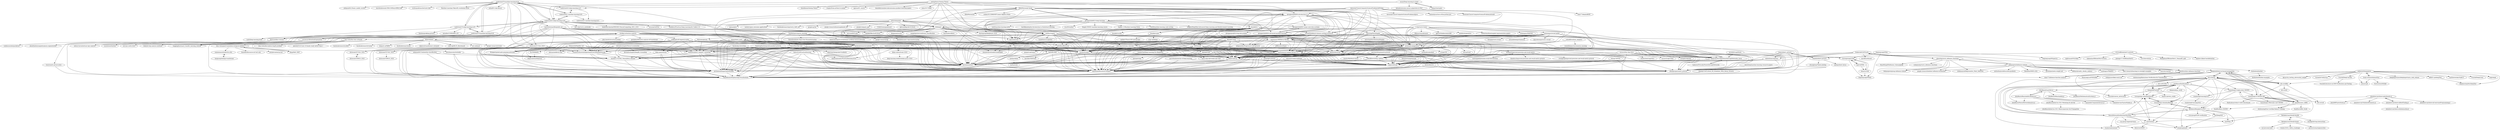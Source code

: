 digraph G {
"Maluuba/gensen" -> "arunmallya/piggyback"
"Maluuba/gensen" -> "danielkunin/Deeplearning-Visualizations"
"Maluuba/gensen" -> "prichemond/imperialmathslides"
"Maluuba/gensen" -> "btgraham/Batchwise-Dropout"
"Maluuba/gensen" -> "prichemond/ds3"
"Maluuba/gensen" -> "FrancescoSaverioZuppichini/PytorchModuleStorage"
"Maluuba/gensen" -> "Kamnitsask/ssl_compact_clustering"
"arunmallya/piggyback" -> "arunmallya/packnet" ["e"=1]
"arunmallya/piggyback" -> "btgraham/Batchwise-Dropout"
"arunmallya/piggyback" -> "prichemond/ds3"
"arunmallya/piggyback" -> "ivclab/CPG" ["e"=1]
"arunmallya/piggyback" -> "MadryLab/cox"
"arunmallya/piggyback" -> "anguyen8/sam"
"arunmallya/piggyback" -> "danielkunin/Deeplearning-Visualizations"
"arunmallya/piggyback" -> "oxwhirl/treeqn"
"arunmallya/piggyback" -> "dthiagarajan/simclr_pytorch"
"arunmallya/piggyback" -> "prichemond/imperialmathslides"
"clarkkev/attention-analysis" -> "john-hewitt/structural-probes" ["e"=1]
"clarkkev/attention-analysis" -> "lena-voita/the-story-of-heads"
"clarkkev/attention-analysis" -> "nelson-liu/contextual-repr-analysis" ["e"=1]
"clarkkev/attention-analysis" -> "bhoov/exbert"
"clarkkev/attention-analysis" -> "huggingface/naacl_transfer_learning_tutorial" ["e"=1]
"clarkkev/attention-analysis" -> "successar/AttentionExplanation"
"clarkkev/attention-analysis" -> "btgraham/Batchwise-Dropout"
"clarkkev/attention-analysis" -> "prichemond/ds3"
"clarkkev/attention-analysis" -> "MadryLab/cox"
"clarkkev/attention-analysis" -> "manicman1999/Keras-BiGAN"
"clarkkev/attention-analysis" -> "gorokoba560/norm-analysis-of-transformer"
"clarkkev/attention-analysis" -> "facebookresearch/randsent"
"clarkkev/attention-analysis" -> "oxwhirl/treeqn"
"clarkkev/attention-analysis" -> "anguyen8/sam"
"clarkkev/attention-analysis" -> "LeoYu/neural-tangent-kernel-UCI"
"kohpangwei/influence-release" -> "nimarb/pytorch_influence_functions"
"kohpangwei/influence-release" -> "uber-research/learning-to-reweight-examples" ["e"=1]
"kohpangwei/influence-release" -> "chihkuanyeh/Representer_Point_Selection"
"kohpangwei/influence-release" -> "darkonhub/darkon"
"kohpangwei/influence-release" -> "kohpangwei/group-influence-release"
"kohpangwei/influence-release" -> "marcotcr/anchor" ["e"=1]
"kohpangwei/influence-release" -> "anishathalye/obfuscated-gradients" ["e"=1]
"kohpangwei/influence-release" -> "frederick0329/TracIn"
"kohpangwei/influence-release" -> "salesforce/fast-influence-functions"
"kohpangwei/influence-release" -> "BeenKim/MMD-critic"
"kohpangwei/influence-release" -> "deepmind/interval-bound-propagation"
"kohpangwei/influence-release" -> "xjtushujun/meta-weight-net" ["e"=1]
"kohpangwei/influence-release" -> "adebayoj/sanity_checks_saliency" ["e"=1]
"kohpangwei/influence-release" -> "yaodongyu/TRADES" ["e"=1]
"kohpangwei/influence-release" -> "google-research/heldout-influence-estimation"
"baoguangsheng/g-transformer" -> "sameenmaruf/selective-attn"
"odegeasslbc/Progressive-GAN-pytorch" -> "btgraham/Batchwise-Dropout"
"odegeasslbc/Progressive-GAN-pytorch" -> "prichemond/ds3"
"odegeasslbc/Progressive-GAN-pytorch" -> "anguyen8/sam"
"odegeasslbc/Progressive-GAN-pytorch" -> "dthiagarajan/simclr_pytorch"
"odegeasslbc/Progressive-GAN-pytorch" -> "MadryLab/cox"
"MadryLab/cox" -> "btgraham/Batchwise-Dropout"
"MadryLab/cox" -> "prichemond/ds3"
"MadryLab/cox" -> "anguyen8/sam"
"MadryLab/cox" -> "danielkunin/Deeplearning-Visualizations"
"MadryLab/cox" -> "dthiagarajan/simclr_pytorch"
"MadryLab/cox" -> "prichemond/imperialmathslides"
"renmengye/revnet-public" -> "jhjacobsen/pytorch-i-revnet" ["e"=1]
"renmengye/revnet-public" -> "tbung/pytorch-revnet" ["e"=1]
"renmengye/revnet-public" -> "btgraham/Batchwise-Dropout"
"renmengye/revnet-public" -> "prichemond/ds3"
"renmengye/revnet-public" -> "MadryLab/cox"
"renmengye/revnet-public" -> "silvandeleemput/memcnn" ["e"=1]
"renmengye/revnet-public" -> "oxwhirl/treeqn"
"renmengye/revnet-public" -> "srebuffi/revisiting_saliency"
"renmengye/revnet-public" -> "LeoYu/neural-tangent-kernel-UCI"
"renmengye/revnet-public" -> "arunmallya/piggyback"
"renmengye/revnet-public" -> "anguyen8/sam"
"renmengye/revnet-public" -> "manicman1999/Keras-BiGAN"
"renmengye/revnet-public" -> "giannisdaras/ylg"
"renmengye/revnet-public" -> "hadarser/ProvablyPowerfulGraphNetworks_torch"
"binga/cloud-gpus" -> "zszazi/Deep-learning-in-cloud"
"JuliaReach/LazySets.jl" -> "JuliaReach/ReachabilityAnalysis.jl"
"JuliaReach/LazySets.jl" -> "JuliaReach/Reachability.jl"
"JuliaReach/LazySets.jl" -> "JuliaIntervals/TaylorModels.jl"
"JuliaReach/LazySets.jl" -> "JuliaReach/MathematicalSystems.jl"
"boazbk/crypto" -> "boazbk/tcs"
"boazbk/crypto" -> "scipr-lab/libiop" ["e"=1]
"boazbk/crypto" -> "cpeikert/TheoryOfCryptography" ["e"=1]
"zszazi/Deep-learning-in-cloud" -> "binga/cloud-gpus"
"zszazi/Deep-learning-in-cloud" -> "rasbt/stat453-deep-learning-ss21"
"zszazi/Deep-learning-in-cloud" -> "bplank/awesome-neural-adaptation-in-NLP"
"zszazi/Deep-learning-in-cloud" -> "rasbt/stat453-deep-learning-ss20"
"6004x/jade" -> "btgraham/Batchwise-Dropout"
"6004x/jade" -> "prichemond/ds3"
"6004x/jade" -> "MadryLab/cox"
"6004x/jade" -> "anguyen8/sam"
"6004x/jade" -> "oxwhirl/treeqn"
"6004x/jade" -> "LeoYu/neural-tangent-kernel-UCI"
"6004x/jade" -> "batra-mlp-lab/visdial-amt-chat" ["e"=1]
"6004x/jade" -> "srebuffi/revisiting_saliency"
"6004x/jade" -> "GunhoChoi/Deep-Learning-For-Beginners"
"6004x/jade" -> "danielkunin/Deeplearning-Visualizations"
"BlackHC/toma" -> "btgraham/Batchwise-Dropout"
"BlackHC/toma" -> "anguyen8/sam"
"BlackHC/toma" -> "prichemond/ds3"
"BlackHC/toma" -> "srebuffi/revisiting_saliency"
"BlackHC/toma" -> "hadarser/ProvablyPowerfulGraphNetworks_torch"
"BlackHC/toma" -> "dthiagarajan/simclr_pytorch"
"BlackHC/toma" -> "MadryLab/cox"
"BlackHC/toma" -> "oxwhirl/treeqn"
"BlackHC/toma" -> "LeoYu/neural-tangent-kernel-UCI"
"BlackHC/toma" -> "odegeasslbc/Progressive-GAN-pytorch"
"BlackHC/toma" -> "izmailovpavel/understandingbdl" ["e"=1]
"BlackHC/toma" -> "mila-iqia/welcome_tutorials"
"salesforce/fast-influence-functions" -> "xhan77/influence-function-analysis"
"glouppe/info8002-large-scale-data-systems" -> "glouppe/proj0016-big-data-project"
"glouppe/info8002-large-scale-data-systems" -> "glouppe/info8004-advanced-machine-learning"
"bhoov/exbert" -> "clarkkev/attention-analysis"
"bhoov/exbert" -> "google-research/xtreme" ["e"=1]
"bhoov/exbert" -> "facebookresearch/LAMA" ["e"=1]
"bhoov/exbert" -> "facebookresearch/vizseq" ["e"=1]
"bhoov/exbert" -> "deepset-ai/FARM" ["e"=1]
"bhoov/exbert" -> "facebookresearch/anli" ["e"=1]
"bhoov/exbert" -> "cdpierse/transformers-interpret" ["e"=1]
"bhoov/exbert" -> "huggingface/naacl_transfer_learning_tutorial" ["e"=1]
"bhoov/exbert" -> "ncbi-nlp/BLUE_Benchmark" ["e"=1]
"bhoov/exbert" -> "nyu-mll/jiant" ["e"=1]
"bplank/awesome-neural-adaptation-in-NLP" -> "xhan77/AdaptaBERT"
"successar/AttentionExplanation" -> "sarahwie/attention"
"successar/AttentionExplanation" -> "serrano-s/attn-tests"
"successar/AttentionExplanation" -> "boknilev/nlp-analysis-methods"
"successar/AttentionExplanation" -> "nelson-liu/contextual-repr-analysis" ["e"=1]
"successar/AttentionExplanation" -> "clarkkev/attention-analysis"
"seeingtheory/Seeing-Theory" -> "jama1017/OKAI"
"seeingtheory/Seeing-Theory" -> "danielkunin/Seeing-Theory"
"seeingtheory/Seeing-Theory" -> "boazbk/tcs"
"seeingtheory/Seeing-Theory" -> "poloclub/ganlab"
"seeingtheory/Seeing-Theory" -> "unit8co/vegans"
"seeingtheory/Seeing-Theory" -> "QBobWatson/gt-linalg"
"seeingtheory/Seeing-Theory" -> "btgraham/Batchwise-Dropout"
"seeingtheory/Seeing-Theory" -> "rasbt/stat453-deep-learning-ss20"
"seeingtheory/Seeing-Theory" -> "glouppe/info8006-introduction-to-ai"
"seeingtheory/Seeing-Theory" -> "rougier/from-python-to-numpy" ["e"=1]
"seeingtheory/Seeing-Theory" -> "ageron/tf2_course" ["e"=1]
"seeingtheory/Seeing-Theory" -> "benedekrozemberczki/awesome-gradient-boosting-papers" ["e"=1]
"seeingtheory/Seeing-Theory" -> "ee227c/ee227c.github.io"
"seeingtheory/Seeing-Theory" -> "6004x/jade"
"seeingtheory/Seeing-Theory" -> "bayesiains/nsf" ["e"=1]
"d-li14/efficientnetv2.pytorch" -> "jahongir7174/EffcientNetV2"
"d-li14/efficientnetv2.pytorch" -> "d-li14/involution" ["e"=1]
"d-li14/efficientnetv2.pytorch" -> "Wulingtian/EfficientNetv2_TensorRT_int8"
"d-li14/efficientnetv2.pytorch" -> "vballoli/nfnets-pytorch"
"d-li14/efficientnetv2.pytorch" -> "Andrew-Qibin/CoordAttention" ["e"=1]
"d-li14/efficientnetv2.pytorch" -> "nightsnack/YOLObile" ["e"=1]
"d-li14/efficientnetv2.pytorch" -> "lukemelas/EfficientNet-PyTorch" ["e"=1]
"rasbt/stat479-machine-learning-fs18" -> "rasbt/stat479-deep-learning-ss19"
"rasbt/stat479-machine-learning-fs18" -> "rasbt/deep-learning-book" ["e"=1]
"rasbt/stat479-machine-learning-fs18" -> "rasbt/stat479-machine-learning-fs19"
"rasbt/stat479-machine-learning-fs18" -> "dpressel/dliss-tutorial"
"rasbt/stat479-machine-learning-fs18" -> "rasbt/stat453-deep-learning-ss20"
"amiratag/DataShapley" -> "btgraham/Batchwise-Dropout"
"amiratag/DataShapley" -> "amiratag/DistributionalShapley"
"amiratag/DataShapley" -> "MadryLab/cox"
"amiratag/DataShapley" -> "prichemond/ds3"
"amiratag/DataShapley" -> "anguyen8/sam"
"amiratag/DataShapley" -> "oxwhirl/treeqn"
"amiratag/DataShapley" -> "LeoYu/neural-tangent-kernel-UCI"
"amiratag/DataShapley" -> "manicman1999/Keras-BiGAN"
"amiratag/DataShapley" -> "arunmallya/piggyback"
"amiratag/DataShapley" -> "srebuffi/revisiting_saliency"
"amiratag/DataShapley" -> "giannisdaras/ylg"
"amiratag/DataShapley" -> "hadarser/ProvablyPowerfulGraphNetworks_torch"
"amiratag/DataShapley" -> "odegeasslbc/Progressive-GAN-pytorch"
"amiratag/DataShapley" -> "danielkunin/Deeplearning-Visualizations"
"amiratag/DataShapley" -> "dthiagarajan/simclr_pytorch"
"khipu-ai/practicals-2019" -> "deep-learning-indaba/indaba-pracs-2019"
"khipu-ai/practicals-2019" -> "eemlcommunity/PracticalSessions2020"
"QBobWatson/gt-linalg" -> "QBobWatson/ila"
"QBobWatson/gt-linalg" -> "yizhen20133868/MIT-Linear-Algebra-Notes" ["e"=1]
"QBobWatson/gt-linalg" -> "glouppe/info8006-introduction-to-ai"
"QBobWatson/gt-linalg" -> "oxwhirl/treeqn"
"QBobWatson/gt-linalg" -> "tensorflow/tfjs-tsne"
"QBobWatson/gt-linalg" -> "btgraham/Batchwise-Dropout"
"QBobWatson/gt-linalg" -> "prichemond/ds3"
"QBobWatson/gt-linalg" -> "glouppe/info8010-deep-learning"
"QBobWatson/gt-linalg" -> "MadryLab/cox"
"QBobWatson/gt-linalg" -> "LeoYu/neural-tangent-kernel-UCI"
"QBobWatson/gt-linalg" -> "odegeasslbc/Progressive-GAN-pytorch"
"QBobWatson/gt-linalg" -> "arunmallya/piggyback"
"QBobWatson/gt-linalg" -> "giannisdaras/ylg"
"QBobWatson/gt-linalg" -> "stared/thinking-in-tensors-writing-in-pytorch"
"QBobWatson/gt-linalg" -> "anguyen8/sam"
"glouppe/info8010-deep-learning" -> "glouppe/info8006-introduction-to-ai"
"glouppe/info8010-deep-learning" -> "glouppe/info8004-advanced-machine-learning"
"glouppe/info8010-deep-learning" -> "glouppe/info8002-large-scale-data-systems"
"glouppe/info8010-deep-learning" -> "rasbt/machine-learning-notes" ["e"=1]
"glouppe/info8010-deep-learning" -> "hardikkamboj/An-Introduction-to-Statistical-Learning" ["e"=1]
"glouppe/info8010-deep-learning" -> "rll/deepul"
"glouppe/info8010-deep-learning" -> "QBobWatson/gt-linalg"
"glouppe/info8010-deep-learning" -> "stas00/toolbox" ["e"=1]
"glouppe/info8010-deep-learning" -> "fengdu78/WZU-machine-learning-course" ["e"=1]
"glouppe/info8010-deep-learning" -> "bayesiains/nsf" ["e"=1]
"glouppe/info8010-deep-learning" -> "Sophia-11/Machine-Learning-Notes" ["e"=1]
"glouppe/info8010-deep-learning" -> "bayesgroup/deepbayes-2019" ["e"=1]
"glouppe/info8010-deep-learning" -> "luwill/machine-learning-code-writing" ["e"=1]
"glouppe/info8010-deep-learning" -> "enggen/DeepMind-Advanced-Deep-Learning-and-Reinforcement-Learning" ["e"=1]
"glouppe/info8010-deep-learning" -> "amiratag/DataShapley"
"lena-voita/the-story-of-heads" -> "pmichel31415/are-16-heads-really-better-than-1"
"lena-voita/the-story-of-heads" -> "clarkkev/attention-analysis"
"lena-voita/the-story-of-heads" -> "lena-voita/description-length-probing"
"lena-voita/the-story-of-heads" -> "lena-voita/good-translation-wrong-in-context"
"sisl/NeuralVerification.jl" -> "vtjeng/MIPVerify.jl"
"sisl/NeuralVerification.jl" -> "verivital/nnv"
"sisl/NeuralVerification.jl" -> "deepmind/jax_verify"
"sisl/NeuralVerification.jl" -> "huanzhang12/alpha-beta-CROWN"
"sisl/NeuralVerification.jl" -> "JuliaReach/LazySets.jl"
"sisl/NeuralVerification.jl" -> "eth-sri/eran"
"sisl/NeuralVerification.jl" -> "NeuralNetworkVerification/Marabou"
"sisl/NeuralVerification.jl" -> "stanleybak/vnncomp2021"
"sisl/NeuralVerification.jl" -> "progirep/planet"
"sisl/NeuralVerification.jl" -> "tcwangshiqi-columbia/Neurify"
"sisl/NeuralVerification.jl" -> "JuliaReach/NeuralNetworkAnalysis.jl"
"ElementAI/HighRes-net" -> "EscVM/RAMS"
"ElementAI/HighRes-net" -> "diegovalsesia/deepsum"
"ElementAI/HighRes-net" -> "danielkunin/Deeplearning-Visualizations"
"ElementAI/HighRes-net" -> "prichemond/imperialmathslides"
"ElementAI/HighRes-net" -> "RLAgent/gated-path-planning-networks"
"ElementAI/HighRes-net" -> "btgraham/Batchwise-Dropout"
"ElementAI/HighRes-net" -> "prichemond/ds3"
"ElementAI/HighRes-net" -> "FrancescoSaverioZuppichini/PytorchModuleStorage"
"ElementAI/HighRes-net" -> "oxwhirl/treeqn"
"ElementAI/HighRes-net" -> "alexsax/midlevel-reps" ["e"=1]
"ElementAI/HighRes-net" -> "Kamnitsask/ssl_compact_clustering"
"rll/deepul" -> "bayesiains/nsf" ["e"=1]
"rll/deepul" -> "bayesgroup/deepbayes-2019" ["e"=1]
"rll/deepul" -> "bayesiains/nflows" ["e"=1]
"rll/deepul" -> "izmailovpavel/understandingbdl" ["e"=1]
"rll/deepul" -> "eemlcommunity/PracticalSessions2020"
"rll/deepul" -> "AaltoML/SDE"
"rll/deepul" -> "mila-iqia/welcome_tutorials"
"rll/deepul" -> "deepmind/reverb" ["e"=1]
"rll/deepul" -> "ahwillia/affinewarp"
"rll/deepul" -> "manicman1999/Keras-BiGAN"
"rll/deepul" -> "unit8co/vegans"
"rll/deepul" -> "aangelopoulos/conformal_classification" ["e"=1]
"rll/deepul" -> "rasbt/stat453-deep-learning-ss20"
"rll/deepul" -> "vahidk/EffectivePyTorch" ["e"=1]
"rll/deepul" -> "microsoft/tf2-gnn" ["e"=1]
"poloclub/ganlab" -> "google/compare_gan" ["e"=1]
"poloclub/ganlab" -> "CSAILVision/gandissect" ["e"=1]
"poloclub/ganlab" -> "unit8co/vegans"
"poloclub/ganlab" -> "bayesiains/nsf" ["e"=1]
"poloclub/ganlab" -> "ajbrock/BigGAN-PyTorch" ["e"=1]
"poloclub/ganlab" -> "btgraham/Batchwise-Dropout"
"poloclub/ganlab" -> "openai/glow" ["e"=1]
"poloclub/ganlab" -> "nashory/gans-awesome-applications" ["e"=1]
"poloclub/ganlab" -> "facebookresearch/pytorch_GAN_zoo" ["e"=1]
"poloclub/ganlab" -> "oxwhirl/treeqn"
"poloclub/ganlab" -> "google/sg2im" ["e"=1]
"poloclub/ganlab" -> "rll/deepul"
"poloclub/ganlab" -> "giannisdaras/ylg"
"poloclub/ganlab" -> "prichemond/ds3"
"poloclub/ganlab" -> "google-research/disentanglement_lib" ["e"=1]
"QBobWatson/ila" -> "QBobWatson/gt-linalg"
"facebookarchive/loop" -> "btgraham/Batchwise-Dropout"
"facebookarchive/loop" -> "prichemond/ds3"
"facebookarchive/loop" -> "danielkunin/Deeplearning-Visualizations"
"facebookarchive/loop" -> "prichemond/imperialmathslides"
"facebookarchive/loop" -> "MadryLab/cox"
"facebookarchive/loop" -> "FrancescoSaverioZuppichini/PytorchModuleStorage"
"hrpan/tetris_mcts" -> "facebookresearch/randsent"
"hrpan/tetris_mcts" -> "Kamnitsask/ssl_compact_clustering"
"hrpan/tetris_mcts" -> "danielkunin/Deeplearning-Visualizations"
"hrpan/tetris_mcts" -> "prichemond/imperialmathslides"
"hrpan/tetris_mcts" -> "btgraham/Batchwise-Dropout"
"hrpan/tetris_mcts" -> "prichemond/ds3"
"hrpan/tetris_mcts" -> "unit8co/vegans"
"hrpan/tetris_mcts" -> "FrancescoSaverioZuppichini/PytorchModuleStorage"
"hrpan/tetris_mcts" -> "oxwhirl/treeqn"
"hrpan/tetris_mcts" -> "deep-spin/tutorial"
"hrpan/tetris_mcts" -> "MadryLab/cox"
"hrpan/tetris_mcts" -> "RLAgent/gated-path-planning-networks"
"hrpan/tetris_mcts" -> "liuchen11/Certify_Nonuniform_Bounds"
"rasbt/stat451-machine-learning-fs20" -> "rasbt/stat453-deep-learning-ss21"
"rasbt/stat451-machine-learning-fs20" -> "rasbt/stat453-deep-learning-ss20"
"rasbt/stat451-machine-learning-fs20" -> "rasbt/stat451-machine-learning-fs21"
"rasbt/stat451-machine-learning-fs20" -> "rasbt/stat479-machine-learning-fs19"
"xbresson/CE7454_2019" -> "prichemond/imperialmathslides"
"xbresson/CE7454_2019" -> "FrancescoSaverioZuppichini/PytorchModuleStorage"
"xbresson/CE7454_2019" -> "danielkunin/Deeplearning-Visualizations"
"xbresson/CE7454_2019" -> "xbresson/CE7454_2018"
"xbresson/CE7454_2019" -> "btgraham/Batchwise-Dropout"
"xbresson/CE7454_2019" -> "prichemond/ds3"
"xbresson/CE7454_2019" -> "xbresson/CE7454_2020"
"xbresson/CE7454_2019" -> "liuchen11/Certify_Nonuniform_Bounds"
"xbresson/CE7454_2019" -> "Kamnitsask/ssl_compact_clustering"
"xbresson/CE7454_2019" -> "MadryLab/cox"
"eth-sri/eran" -> "eth-sri/diffai"
"eth-sri/eran" -> "NeuralNetworkVerification/Marabou"
"eth-sri/eran" -> "eth-sri/ELINA"
"eth-sri/eran" -> "deepmind/interval-bound-propagation"
"eth-sri/eran" -> "tcwangshiqi-columbia/Neurify"
"eth-sri/eran" -> "sisl/NeuralVerification.jl"
"eth-sri/eran" -> "huanzhang12/CROWN-IBP"
"eth-sri/eran" -> "tcwangshiqi-columbia/ReluVal"
"eth-sri/eran" -> "guykatzz/ReluplexCav2017"
"eth-sri/eran" -> "sisl/NNet"
"eth-sri/eran" -> "huanzhang12/alpha-beta-CROWN"
"eth-sri/eran" -> "KaidiXu/auto_LiRPA"
"eth-sri/eran" -> "vtjeng/MIPVerify.jl"
"eth-sri/eran" -> "verivital/nnv"
"eth-sri/eran" -> "stanleybak/nnenum"
"oxwhirl/treeqn" -> "btgraham/Batchwise-Dropout"
"oxwhirl/treeqn" -> "prichemond/ds3"
"oxwhirl/treeqn" -> "MadryLab/cox"
"oxwhirl/treeqn" -> "danielkunin/Deeplearning-Visualizations"
"oxwhirl/treeqn" -> "anguyen8/sam"
"oxwhirl/treeqn" -> "dthiagarajan/simclr_pytorch"
"oxwhirl/treeqn" -> "prichemond/imperialmathslides"
"davecom/ClassicComputerScienceProblemsInPython" -> "davecom/ClassicComputerScienceProblemsInJava"
"davecom/ClassicComputerScienceProblemsInPython" -> "btgraham/Batchwise-Dropout"
"davecom/ClassicComputerScienceProblemsInPython" -> "MadryLab/cox"
"davecom/ClassicComputerScienceProblemsInPython" -> "daneah/practices-of-the-python-pro"
"davecom/ClassicComputerScienceProblemsInPython" -> "davecom/ClassicComputerScienceProblemsInSwift"
"davecom/ClassicComputerScienceProblemsInPython" -> "prichemond/ds3"
"davecom/ClassicComputerScienceProblemsInPython" -> "oxwhirl/treeqn"
"davecom/ClassicComputerScienceProblemsInPython" -> "6004x/jade"
"davecom/ClassicComputerScienceProblemsInPython" -> "bayesiains/nsf" ["e"=1]
"davecom/ClassicComputerScienceProblemsInPython" -> "LeoYu/neural-tangent-kernel-UCI"
"davecom/ClassicComputerScienceProblemsInPython" -> "glouppe/info8006-introduction-to-ai"
"davecom/ClassicComputerScienceProblemsInPython" -> "arunmallya/piggyback"
"davecom/ClassicComputerScienceProblemsInPython" -> "giannisdaras/ylg"
"davecom/ClassicComputerScienceProblemsInPython" -> "amiratag/DataShapley"
"davecom/ClassicComputerScienceProblemsInPython" -> "stared/thinking-in-tensors-writing-in-pytorch"
"nimarb/pytorch_influence_functions" -> "kohpangwei/influence-release"
"nimarb/pytorch_influence_functions" -> "frederick0329/TracIn"
"nimarb/pytorch_influence_functions" -> "kohpangwei/group-influence-release"
"nimarb/pytorch_influence_functions" -> "salesforce/fast-influence-functions"
"nimarb/pytorch_influence_functions" -> "RyanWangZf/Influence_Subsampling"
"nimarb/pytorch_influence_functions" -> "xhan77/influence-function-analysis"
"nimarb/pytorch_influence_functions" -> "ryokamoi/pytorch_influence_functions"
"nimarb/pytorch_influence_functions" -> "google-research/heldout-influence-estimation"
"nimarb/pytorch_influence_functions" -> "chihkuanyeh/Representer_Point_Selection"
"t-vi/pytorch-tvmisc" -> "dfdazac/wassdistance" ["e"=1]
"t-vi/pytorch-tvmisc" -> "MadryLab/cox"
"t-vi/pytorch-tvmisc" -> "gpeyre/SinkhornAutoDiff" ["e"=1]
"t-vi/pytorch-tvmisc" -> "btgraham/Batchwise-Dropout"
"t-vi/pytorch-tvmisc" -> "prichemond/ds3"
"t-vi/pytorch-tvmisc" -> "arunmallya/piggyback"
"t-vi/pytorch-tvmisc" -> "oxwhirl/treeqn"
"t-vi/pytorch-tvmisc" -> "jeanfeydy/geomloss" ["e"=1]
"t-vi/pytorch-tvmisc" -> "LeoYu/neural-tangent-kernel-UCI"
"t-vi/pytorch-tvmisc" -> "hadarser/ProvablyPowerfulGraphNetworks_torch"
"t-vi/pytorch-tvmisc" -> "renmengye/revnet-public"
"t-vi/pytorch-tvmisc" -> "manicman1999/Keras-BiGAN"
"t-vi/pytorch-tvmisc" -> "giannisdaras/ylg"
"t-vi/pytorch-tvmisc" -> "sootlasten/disentangled-representation-papers" ["e"=1]
"t-vi/pytorch-tvmisc" -> "lichengunc/MAttNet" ["e"=1]
"giannisdaras/ylg" -> "btgraham/Batchwise-Dropout"
"giannisdaras/ylg" -> "anguyen8/sam"
"giannisdaras/ylg" -> "prichemond/ds3"
"giannisdaras/ylg" -> "MadryLab/cox"
"giannisdaras/ylg" -> "srebuffi/revisiting_saliency"
"giannisdaras/ylg" -> "dthiagarajan/simclr_pytorch"
"kynkaat/improved-precision-and-recall-metric" -> "youngjung/improved-precision-and-recall-metric-pytorch"
"kynkaat/improved-precision-and-recall-metric" -> "msmsajjadi/precision-recall-distributions"
"kynkaat/improved-precision-and-recall-metric" -> "blandocs/improved-precision-and-recall-metric-pytorch"
"ganguli-lab/twpca" -> "ahwillia/affinewarp"
"parrt/fundamentals-of-deep-learning" -> "btgraham/Batchwise-Dropout"
"parrt/fundamentals-of-deep-learning" -> "anguyen8/sam"
"msmsajjadi/precision-recall-distributions" -> "kynkaat/improved-precision-and-recall-metric"
"glouppe/info8004-advanced-machine-learning" -> "glouppe/info8002-large-scale-data-systems"
"glouppe/info8004-advanced-machine-learning" -> "glouppe/info8006-introduction-to-ai"
"peikexin9/deepxplore" -> "turned2670/DLFuzz"
"peikexin9/deepxplore" -> "ARiSE-Lab/deepTest"
"peikexin9/deepxplore" -> "TrustAI/DeepConcolic"
"peikexin9/deepxplore" -> "brain-research/tensorfuzz"
"peikexin9/deepxplore" -> "DeepImportance/deepimportance_code_release"
"peikexin9/deepxplore" -> "guykatzz/ReluplexCav2017"
"peikexin9/deepxplore" -> "eth-sri/diffai"
"peikexin9/deepxplore" -> "coinse/sadl"
"peikexin9/deepxplore" -> "matthewwicker/SafeCV"
"peikexin9/deepxplore" -> "TrustAI/DeepCover"
"peikexin9/deepxplore" -> "eth-sri/eran"
"peikexin9/deepxplore" -> "kupl/adapt"
"peikexin9/deepxplore" -> "dgl-prc/m_testing_adversatial_sample"
"peikexin9/deepxplore" -> "deeplearningTest/deepTest"
"peikexin9/deepxplore" -> "vtjeng/MIPVerify.jl"
"idiap/HAN_NMT" -> "lena-voita/good-translation-wrong-in-context"
"frederick0329/TracIn" -> "nimarb/pytorch_influence_functions"
"frederick0329/TracIn" -> "davidbau/dissect" ["e"=1]
"frederick0329/TracIn" -> "btgraham/Batchwise-Dropout"
"frederick0329/TracIn" -> "anguyen8/sam"
"frederick0329/TracIn" -> "salesforce/fast-influence-functions"
"frederick0329/TracIn" -> "willwhitney/reprieve"
"frederick0329/TracIn" -> "dthiagarajan/simclr_pytorch"
"BerkeleyLearnVerify/VerifAI" -> "BerkeleyLearnVerify/Scenic"
"BerkeleyLearnVerify/VerifAI" -> "verivital/nnv"
"BerkeleyLearnVerify/VerifAI" -> "dsadigh/driving-interactions"
"stanleybak/vnncomp2021" -> "stanleybak/vnncomp2022"
"GunhoChoi/Deep-Learning-For-Beginners" -> "btgraham/Batchwise-Dropout"
"GunhoChoi/Deep-Learning-For-Beginners" -> "batra-mlp-lab/visdial-amt-chat" ["e"=1]
"czyssrs/Few-Shot-NLG" -> "wenhuchen/LogicNLG" ["e"=1]
"czyssrs/Few-Shot-NLG" -> "czyssrs/Logic2Text" ["e"=1]
"czyssrs/Few-Shot-NLG" -> "btgraham/Batchwise-Dropout"
"czyssrs/Few-Shot-NLG" -> "anguyen8/sam"
"czyssrs/Few-Shot-NLG" -> "prichemond/ds3"
"czyssrs/Few-Shot-NLG" -> "dthiagarajan/simclr_pytorch"
"czyssrs/Few-Shot-NLG" -> "srebuffi/revisiting_saliency"
"czyssrs/Few-Shot-NLG" -> "tyliupku/wiki2bio" ["e"=1]
"czyssrs/Few-Shot-NLG" -> "hadarser/ProvablyPowerfulGraphNetworks_torch"
"boazbk/tcs" -> "boazbk/crypto"
"boazbk/tcs" -> "mila-iqia/welcome_tutorials"
"boazbk/tcs" -> "btgraham/Batchwise-Dropout"
"boazbk/tcs" -> "prichemond/ds3"
"boazbk/tcs" -> "MadryLab/cox"
"boazbk/tcs" -> "oxwhirl/treeqn"
"boazbk/tcs" -> "LeoYu/neural-tangent-kernel-UCI"
"boazbk/tcs" -> "6004x/jade"
"boazbk/tcs" -> "boazbk/tcscode"
"boazbk/tcs" -> "arunmallya/piggyback"
"boazbk/tcs" -> "giannisdaras/ylg"
"boazbk/tcs" -> "facebookresearch/randsent"
"boazbk/tcs" -> "stared/thinking-in-tensors-writing-in-pytorch"
"boazbk/tcs" -> "ahwillia/affinewarp"
"boazbk/tcs" -> "manicman1999/Keras-BiGAN"
"rasbt/stat479-deep-learning-ss19" -> "rasbt/stat479-machine-learning-fs18"
"rasbt/stat479-deep-learning-ss19" -> "rasbt/stat479-machine-learning-fs19"
"rasbt/stat479-deep-learning-ss19" -> "rasbt/stat453-deep-learning-ss20"
"rasbt/stat479-deep-learning-ss19" -> "rasbt/deep-learning-book" ["e"=1]
"rasbt/stat479-deep-learning-ss19" -> "dpressel/dliss-tutorial"
"rasbt/stat479-deep-learning-ss19" -> "amueller/COMS4995-s20" ["e"=1]
"rasbt/stat479-deep-learning-ss19" -> "Kaixhin/grokking-pytorch" ["e"=1]
"dpressel/dliss-tutorial" -> "alxndrkalinin/angiodysplasia-segmentation"
"dpressel/dliss-tutorial" -> "radekosmulski/quickdraw" ["e"=1]
"devendrachaplot/Neural-Localization" -> "danielkunin/Deeplearning-Visualizations"
"devendrachaplot/Neural-Localization" -> "prichemond/imperialmathslides"
"devendrachaplot/Neural-Localization" -> "btgraham/Batchwise-Dropout"
"devendrachaplot/Neural-Localization" -> "prichemond/ds3"
"devendrachaplot/Neural-Localization" -> "FrancescoSaverioZuppichini/PytorchModuleStorage"
"devendrachaplot/Neural-Localization" -> "RLAgent/gated-path-planning-networks"
"devendrachaplot/Neural-Localization" -> "alexsax/midlevel-reps" ["e"=1]
"devendrachaplot/Neural-Localization" -> "devendrachaplot/DeepRL-Grounding" ["e"=1]
"devendrachaplot/Neural-Localization" -> "liuchen11/Certify_Nonuniform_Bounds"
"devendrachaplot/Neural-Localization" -> "oxwhirl/treeqn"
"dennybritz/papergraph" -> "anguyen8/sam"
"JuliaIntervals/IntervalRootFinding.jl" -> "JuliaIntervals/IntervalOptimisation.jl"
"JuliaIntervals/IntervalRootFinding.jl" -> "JuliaIntervals/IntervalArithmetic.jl"
"rasbt/stat479-machine-learning-fs19" -> "rasbt/stat453-deep-learning-ss20"
"rasbt/stat479-machine-learning-fs19" -> "rasbt/stat479-deep-learning-ss19"
"rasbt/stat479-machine-learning-fs19" -> "rasbt/stat479-machine-learning-fs18"
"rasbt/stat479-machine-learning-fs19" -> "rasbt/stat453-deep-learning-ss21"
"rasbt/stat479-machine-learning-fs19" -> "xbresson/CE7454_2019"
"rasbt/stat479-machine-learning-fs19" -> "rasbt/stat451-machine-learning-fs20"
"rasbt/stat479-machine-learning-fs19" -> "anhquan0412/basic_model_scratch" ["e"=1]
"rasbt/stat479-machine-learning-fs19" -> "huggingface/naacl_transfer_learning_tutorial" ["e"=1]
"rasbt/stat479-machine-learning-fs19" -> "mariusbrataas/flowpoints_ml"
"rasbt/stat479-machine-learning-fs19" -> "harshitahluwalia7895/100DaysOfMLCode" ["e"=1]
"rasbt/stat479-machine-learning-fs19" -> "m2dsupsdlclass/lectures-labs" ["e"=1]
"rasbt/stat479-machine-learning-fs19" -> "facebookresearch/randsent"
"rasbt/stat479-machine-learning-fs19" -> "FrancescoSaverioZuppichini/PytorchModuleStorage"
"rasbt/stat479-machine-learning-fs19" -> "Machine-Learning-Tokyo/DL-workshop-series" ["e"=1]
"rasbt/stat479-machine-learning-fs19" -> "mihail911/nlp-library" ["e"=1]
"BerkeleyLearnVerify/Scenic" -> "BerkeleyLearnVerify/VerifAI"
"BerkeleyLearnVerify/Scenic" -> "xyyue/scenic2gta"
"BerkeleyLearnVerify/Scenic" -> "bradyz/2020_CARLA_challenge" ["e"=1]
"BerkeleyLearnVerify/Scenic" -> "pyoscx/scenariogeneration" ["e"=1]
"KaidiXu/auto_LiRPA" -> "huanzhang12/alpha-beta-CROWN"
"KaidiXu/auto_LiRPA" -> "huanzhang12/CROWN-IBP"
"KaidiXu/auto_LiRPA" -> "KaidiXu/Beta-CROWN"
"KaidiXu/auto_LiRPA" -> "deepmind/interval-bound-propagation"
"KaidiXu/auto_LiRPA" -> "shizhouxing/Fast-Certified-Robust-Training"
"KaidiXu/auto_LiRPA" -> "KaidiXu/LiRPA_Verify"
"darkonhub/darkon" -> "darkonhub/darkon-examples"
"rasbt/stat453-deep-learning-ss20" -> "rasbt/stat479-machine-learning-fs19"
"rasbt/stat453-deep-learning-ss20" -> "rasbt/stat479-deep-learning-ss19"
"rasbt/stat453-deep-learning-ss20" -> "vahidk/EffectivePyTorch" ["e"=1]
"rasbt/stat453-deep-learning-ss20" -> "xbresson/CE7454_2019"
"rasbt/stat453-deep-learning-ss20" -> "dair-ai/pytorch_notebooks" ["e"=1]
"rasbt/stat453-deep-learning-ss20" -> "rasbt/stat451-machine-learning-fs20"
"rasbt/stat453-deep-learning-ss20" -> "vinsis/math-and-ml-notes"
"rasbt/stat453-deep-learning-ss20" -> "shahreeza-kassim/WID3003-NeuralComputing_2021_2222"
"rasbt/stat453-deep-learning-ss20" -> "rll/deepul"
"rasbt/stat453-deep-learning-ss20" -> "microsoft/tf2-gnn" ["e"=1]
"rasbt/stat453-deep-learning-ss20" -> "dpressel/dliss-tutorial"
"rasbt/stat453-deep-learning-ss20" -> "FrancescoSaverioZuppichini/PytorchModuleStorage"
"rasbt/stat453-deep-learning-ss20" -> "pukkapies/dl-imperial-maths"
"rasbt/stat453-deep-learning-ss20" -> "locuslab/SATNet" ["e"=1]
"rasbt/stat453-deep-learning-ss20" -> "muellerzr/Practical-Deep-Learning-for-Coders-2.0" ["e"=1]
"tcwangshiqi-columbia/Neurify" -> "tcwangshiqi-columbia/ReluVal"
"mattja/sdeint" -> "mattja/nsim"
"TimDettmers/sparse_learning" -> "google-research/rigl" ["e"=1]
"TimDettmers/sparse_learning" -> "IntelAI/dynamic-reparameterization" ["e"=1]
"TimDettmers/sparse_learning" -> "Maluuba/gensen"
"TimDettmers/sparse_learning" -> "FrancescoSaverioZuppichini/PytorchModuleStorage"
"TimDettmers/sparse_learning" -> "Shiweiliuiiiiiii/In-Time-Over-Parameterization" ["e"=1]
"TimDettmers/sparse_learning" -> "dcmocanu/sparse-evolutionary-artificial-neural-networks" ["e"=1]
"TimDettmers/sparse_learning" -> "danielkunin/Deeplearning-Visualizations"
"TimDettmers/sparse_learning" -> "prichemond/imperialmathslides"
"TimDettmers/sparse_learning" -> "btgraham/Batchwise-Dropout"
"TimDettmers/sparse_learning" -> "prichemond/ds3"
"rasbt/stat453-deep-learning-ss21" -> "rasbt/stat451-machine-learning-fs21"
"rasbt/stat453-deep-learning-ss21" -> "rasbt/stat451-machine-learning-fs20"
"glouppe/info8006-introduction-to-ai" -> "glouppe/info8004-advanced-machine-learning"
"glouppe/info8006-introduction-to-ai" -> "glouppe/info8002-large-scale-data-systems"
"glouppe/info8006-introduction-to-ai" -> "glouppe/info8010-deep-learning"
"glouppe/info8006-introduction-to-ai" -> "btgraham/Batchwise-Dropout"
"glouppe/info8006-introduction-to-ai" -> "MadryLab/cox"
"glouppe/info8006-introduction-to-ai" -> "prichemond/ds3"
"glouppe/info8006-introduction-to-ai" -> "anguyen8/sam"
"glouppe/info8006-introduction-to-ai" -> "oxwhirl/treeqn"
"glouppe/info8006-introduction-to-ai" -> "LeoYu/neural-tangent-kernel-UCI"
"glouppe/info8006-introduction-to-ai" -> "bayesiains/nsf" ["e"=1]
"glouppe/info8006-introduction-to-ai" -> "arunmallya/piggyback"
"glouppe/info8006-introduction-to-ai" -> "giannisdaras/ylg"
"glouppe/info8006-introduction-to-ai" -> "facebookresearch/randsent"
"glouppe/info8006-introduction-to-ai" -> "6004x/jade"
"glouppe/info8006-introduction-to-ai" -> "stared/thinking-in-tensors-writing-in-pytorch"
"brain-research/tensorfuzz" -> "ForeverZyh/DEBAR"
"brain-research/tensorfuzz" -> "peikexin9/deepxplore"
"brain-research/tensorfuzz" -> "coinse/sadl"
"eemlcommunity/PracticalSessions2020" -> "eemlcommunity/PracticalSessions2019"
"eemlcommunity/PracticalSessions2020" -> "deep-learning-indaba/indaba-pracs-2019"
"eemlcommunity/PracticalSessions2020" -> "khipu-ai/practicals-2019"
"eemlcommunity/PracticalSessions2020" -> "tmlss2018/PracticalSessions"
"pukkapies/dl-imperial-maths" -> "btgraham/Batchwise-Dropout"
"pukkapies/dl-imperial-maths" -> "danielkunin/Deeplearning-Visualizations"
"pukkapies/dl-imperial-maths" -> "prichemond/imperialmathslides"
"pukkapies/dl-imperial-maths" -> "prichemond/ds3"
"pukkapies/dl-imperial-maths" -> "FrancescoSaverioZuppichini/PytorchModuleStorage"
"pukkapies/dl-imperial-maths" -> "oxwhirl/treeqn"
"pukkapies/dl-imperial-maths" -> "deep-spin/tutorial"
"pukkapies/dl-imperial-maths" -> "facebookresearch/randsent"
"pukkapies/dl-imperial-maths" -> "Kamnitsask/ssl_compact_clustering"
"pukkapies/dl-imperial-maths" -> "MadryLab/cox"
"pukkapies/dl-imperial-maths" -> "liuchen11/Certify_Nonuniform_Bounds"
"pukkapies/dl-imperial-maths" -> "ee227c/ee227c.github.io"
"pukkapies/dl-imperial-maths" -> "RLAgent/gated-path-planning-networks"
"facebookresearch/randsent" -> "btgraham/Batchwise-Dropout"
"facebookresearch/randsent" -> "prichemond/ds3"
"facebookresearch/randsent" -> "MadryLab/cox"
"facebookresearch/randsent" -> "danielkunin/Deeplearning-Visualizations"
"facebookresearch/randsent" -> "prichemond/imperialmathslides"
"facebookresearch/randsent" -> "Kamnitsask/ssl_compact_clustering"
"facebookresearch/randsent" -> "anguyen8/sam"
"facebookresearch/randsent" -> "oxwhirl/treeqn"
"facebookresearch/randsent" -> "FrancescoSaverioZuppichini/PytorchModuleStorage"
"facebookresearch/randsent" -> "LeoYu/neural-tangent-kernel-UCI"
"facebookresearch/randsent" -> "liuchen11/Certify_Nonuniform_Bounds"
"unit8co/vegans" -> "toodef/neural-pipeline" ["e"=1]
"unit8co/vegans" -> "btgraham/Batchwise-Dropout"
"unit8co/vegans" -> "MadryLab/cox"
"unit8co/vegans" -> "prichemond/ds3"
"unit8co/vegans" -> "facebookresearch/randsent"
"unit8co/vegans" -> "anguyen8/sam"
"unit8co/vegans" -> "manicman1999/Keras-BiGAN"
"unit8co/vegans" -> "oxwhirl/treeqn"
"unit8co/vegans" -> "arunmallya/piggyback"
"unit8co/vegans" -> "LeoYu/neural-tangent-kernel-UCI"
"unit8co/vegans" -> "bayesiains/nsf" ["e"=1]
"unit8co/vegans" -> "ahwillia/affinewarp"
"unit8co/vegans" -> "hrpan/tetris_mcts"
"unit8co/vegans" -> "giannisdaras/ylg"
"unit8co/vegans" -> "lyeoni/gpt-pytorch"
"manicman1999/Keras-BiGAN" -> "btgraham/Batchwise-Dropout"
"manicman1999/Keras-BiGAN" -> "prichemond/ds3"
"manicman1999/Keras-BiGAN" -> "MadryLab/cox"
"manicman1999/Keras-BiGAN" -> "oxwhirl/treeqn"
"manicman1999/Keras-BiGAN" -> "anguyen8/sam"
"manicman1999/Keras-BiGAN" -> "LeoYu/neural-tangent-kernel-UCI"
"manicman1999/Keras-BiGAN" -> "danielkunin/Deeplearning-Visualizations"
"manicman1999/Keras-BiGAN" -> "srebuffi/revisiting_saliency"
"manicman1999/Keras-BiGAN" -> "dthiagarajan/simclr_pytorch"
"manicman1999/Keras-BiGAN" -> "prichemond/imperialmathslides"
"manicman1999/Keras-BiGAN" -> "hadarser/ProvablyPowerfulGraphNetworks_torch"
"manicman1999/Keras-BiGAN" -> "jeffdonahue/bigan" ["e"=1]
"manicman1999/Keras-BiGAN" -> "FrancescoSaverioZuppichini/PytorchModuleStorage"
"manicman1999/Keras-BiGAN" -> "arunmallya/piggyback"
"manicman1999/Keras-BiGAN" -> "odegeasslbc/Progressive-GAN-pytorch"
"mariusbrataas/flowpoints_ml" -> "danielkunin/Deeplearning-Visualizations"
"mariusbrataas/flowpoints_ml" -> "prichemond/imperialmathslides"
"mariusbrataas/flowpoints_ml" -> "btgraham/Batchwise-Dropout"
"mariusbrataas/flowpoints_ml" -> "prichemond/ds3"
"mariusbrataas/flowpoints_ml" -> "FrancescoSaverioZuppichini/PytorchModuleStorage"
"mariusbrataas/flowpoints_ml" -> "Kamnitsask/ssl_compact_clustering"
"mariusbrataas/flowpoints_ml" -> "MadryLab/cox"
"mariusbrataas/flowpoints_ml" -> "greydanus/excitationbp"
"mariusbrataas/flowpoints_ml" -> "RLAgent/gated-path-planning-networks"
"mariusbrataas/flowpoints_ml" -> "facebookresearch/randsent"
"mariusbrataas/flowpoints_ml" -> "liuchen11/Certify_Nonuniform_Bounds"
"mariusbrataas/flowpoints_ml" -> "unit8co/vegans"
"mariusbrataas/flowpoints_ml" -> "oxwhirl/treeqn"
"vballoli/nfnets-pytorch" -> "benjs/nfnets_pytorch"
"vballoli/nfnets-pytorch" -> "ypeleg/nfnets-keras"
"vballoli/nfnets-pytorch" -> "zihangJiang/TokenLabeling" ["e"=1]
"LeoYu/neural-tangent-kernel-UCI" -> "btgraham/Batchwise-Dropout"
"LeoYu/neural-tangent-kernel-UCI" -> "prichemond/ds3"
"LeoYu/neural-tangent-kernel-UCI" -> "ruosongwang/CNTK"
"LeoYu/neural-tangent-kernel-UCI" -> "MadryLab/cox"
"LeoYu/neural-tangent-kernel-UCI" -> "danielkunin/Deeplearning-Visualizations"
"LeoYu/neural-tangent-kernel-UCI" -> "anguyen8/sam"
"ruosongwang/CNTK" -> "LeoYu/neural-tangent-kernel-UCI"
"ruosongwang/CNTK" -> "thegregyang/NTK4A"
"ruosongwang/CNTK" -> "damaru2/ntk"
"ruosongwang/CNTK" -> "rajatvd/NTK"
"AaltoML/SDE" -> "horchler/SDETools"
"AaltoML/SDE" -> "btgraham/Batchwise-Dropout"
"AaltoML/SDE" -> "anguyen8/sam"
"AaltoML/SDE" -> "dthiagarajan/simclr_pytorch"
"AaltoML/SDE" -> "MadryLab/cox"
"AaltoML/SDE" -> "mattja/sdeint"
"AaltoML/SDE" -> "prichemond/ds3"
"JuliaIntervals/IntervalArithmetic.jl" -> "JuliaIntervals/TaylorModels.jl"
"JuliaIntervals/IntervalArithmetic.jl" -> "JuliaIntervals/IntervalRootFinding.jl"
"JuliaIntervals/IntervalArithmetic.jl" -> "JuliaIntervals/ValidatedNumerics.jl"
"JuliaIntervals/IntervalArithmetic.jl" -> "JuliaIntervals/IntervalConstraintProgramming.jl"
"JuliaIntervals/IntervalArithmetic.jl" -> "JuliaDiff/TaylorSeries.jl" ["e"=1]
"deepmind/interval-bound-propagation" -> "huanzhang12/CROWN-IBP"
"deepmind/interval-bound-propagation" -> "KaidiXu/auto_LiRPA"
"deepmind/interval-bound-propagation" -> "shizhouxing/Robustness-Verification-for-Transformers" ["e"=1]
"deepmind/interval-bound-propagation" -> "eth-sri/eran"
"deepmind/interval-bound-propagation" -> "ZhaoyangLyu/POPQORN"
"deepmind/interval-bound-propagation" -> "locuslab/convex_adversarial" ["e"=1]
"deepmind/interval-bound-propagation" -> "eth-sri/diffai"
"deepmind/interval-bound-propagation" -> "robinjia/certified-word-sub" ["e"=1]
"lena-voita/good-translation-wrong-in-context" -> "idiap/HAN_NMT"
"lena-voita/good-translation-wrong-in-context" -> "sameenmaruf/selective-attn"
"lena-voita/good-translation-wrong-in-context" -> "rbawden/discourse-mt-test-sets"
"lena-voita/good-translation-wrong-in-context" -> "neulab/contextual-mt"
"Kamnitsask/ssl_compact_clustering" -> "danielkunin/Deeplearning-Visualizations"
"Kamnitsask/ssl_compact_clustering" -> "prichemond/imperialmathslides"
"Kamnitsask/ssl_compact_clustering" -> "liuchen11/Certify_Nonuniform_Bounds"
"Kamnitsask/ssl_compact_clustering" -> "btgraham/Batchwise-Dropout"
"Kamnitsask/ssl_compact_clustering" -> "prichemond/ds3"
"thegregyang/GP4A" -> "thegregyang/NTK4A"
"thegregyang/GP4A" -> "thegregyang/NNspectra"
"thegregyang/GP4A" -> "ruosongwang/CNTK"
"ARiSE-Lab/deepTest" -> "deeplearningTest/deepTest"
"TrustAI/DeepConcolic" -> "TrustAI/Literature-on-DNN-Verification-and-Testing"
"clovaai/generative-evaluation-prdc" -> "btgraham/Batchwise-Dropout"
"clovaai/generative-evaluation-prdc" -> "anguyen8/sam"
"clovaai/generative-evaluation-prdc" -> "prichemond/ds3"
"clovaai/generative-evaluation-prdc" -> "kynkaat/improved-precision-and-recall-metric"
"clovaai/generative-evaluation-prdc" -> "giannisdaras/ylg"
"clovaai/generative-evaluation-prdc" -> "srebuffi/revisiting_saliency"
"clovaai/generative-evaluation-prdc" -> "dthiagarajan/simclr_pytorch"
"clovaai/generative-evaluation-prdc" -> "hadarser/ProvablyPowerfulGraphNetworks_torch"
"clovaai/generative-evaluation-prdc" -> "MadryLab/cox"
"clovaai/generative-evaluation-prdc" -> "clovaai/tunit" ["e"=1]
"tmlss2018/PracticalSessions" -> "eemlcommunity/PracticalSessions2019"
"tmlss2018/PracticalSessions" -> "liuchen11/Certify_Nonuniform_Bounds"
"tmlss2018/PracticalSessions" -> "prichemond/ds3"
"tmlss2018/PracticalSessions" -> "danielkunin/Deeplearning-Visualizations"
"tmlss2018/PracticalSessions" -> "prichemond/imperialmathslides"
"eth-sri/diffai" -> "eth-sri/eran"
"eth-sri/diffai" -> "eth-sri/colt"
"eth-sri/diffai" -> "deepmind/interval-bound-propagation"
"eth-sri/diffai" -> "huanzhang12/CROWN-IBP"
"eth-sri/diffai" -> "eth-sri/dl2" ["e"=1]
"hadarser/ProvablyPowerfulGraphNetworks" -> "hadarser/ProvablyPowerfulGraphNetworks_torch"
"stared/thinking-in-tensors-writing-in-pytorch" -> "btgraham/Batchwise-Dropout"
"stared/thinking-in-tensors-writing-in-pytorch" -> "prichemond/ds3"
"stared/thinking-in-tensors-writing-in-pytorch" -> "MadryLab/cox"
"stared/thinking-in-tensors-writing-in-pytorch" -> "oxwhirl/treeqn"
"stared/thinking-in-tensors-writing-in-pytorch" -> "LeoYu/neural-tangent-kernel-UCI"
"stared/thinking-in-tensors-writing-in-pytorch" -> "arunmallya/piggyback"
"stared/thinking-in-tensors-writing-in-pytorch" -> "anguyen8/sam"
"stared/thinking-in-tensors-writing-in-pytorch" -> "manicman1999/Keras-BiGAN"
"stared/thinking-in-tensors-writing-in-pytorch" -> "srebuffi/revisiting_saliency"
"stared/thinking-in-tensors-writing-in-pytorch" -> "hadarser/ProvablyPowerfulGraphNetworks_torch"
"stared/thinking-in-tensors-writing-in-pytorch" -> "odegeasslbc/Progressive-GAN-pytorch"
"stared/thinking-in-tensors-writing-in-pytorch" -> "danielkunin/Deeplearning-Visualizations"
"stared/thinking-in-tensors-writing-in-pytorch" -> "mila-iqia/welcome_tutorials"
"stared/thinking-in-tensors-writing-in-pytorch" -> "dthiagarajan/simclr_pytorch"
"stared/thinking-in-tensors-writing-in-pytorch" -> "prichemond/imperialmathslides"
"vinsis/math-and-ml-notes" -> "danielkunin/Deeplearning-Visualizations"
"xbresson/CE7454_2020" -> "xbresson/CE9010_2020"
"tensorflow/tfjs-tsne" -> "btgraham/Batchwise-Dropout"
"tensorflow/tfjs-tsne" -> "prichemond/ds3"
"tensorflow/tfjs-tsne" -> "danielkunin/Deeplearning-Visualizations"
"tensorflow/tfjs-tsne" -> "prichemond/imperialmathslides"
"tensorflow/tfjs-tsne" -> "MadryLab/cox"
"tensorflow/tfjs-tsne" -> "FrancescoSaverioZuppichini/PytorchModuleStorage"
"tensorflow/tfjs-tsne" -> "oxwhirl/treeqn"
"tensorflow/tfjs-tsne" -> "LeoYu/neural-tangent-kernel-UCI"
"tensorflow/tfjs-tsne" -> "Kamnitsask/ssl_compact_clustering"
"tensorflow/tfjs-tsne" -> "liuchen11/Certify_Nonuniform_Bounds"
"tensorflow/tfjs-tsne" -> "RLAgent/gated-path-planning-networks"
"sameenmaruf/selective-attn" -> "baoguangsheng/g-transformer"
"JuliaReach/ReachabilityAnalysis.jl" -> "JuliaReach/LazySets.jl"
"JuliaReach/ReachabilityAnalysis.jl" -> "JuliaIntervals/TaylorModels.jl"
"JuliaReach/ReachabilityAnalysis.jl" -> "JuliaReach/JuliaCon-2021-Workshop-Its-All-Set"
"JuliaReach/ReachabilityAnalysis.jl" -> "JuliaReach/NeuralNetworkAnalysis.jl"
"JuliaReach/ReachabilityAnalysis.jl" -> "jonniedie/ComponentArrays.jl" ["e"=1]
"vtjeng/MIPVerify.jl" -> "MadryLab/relu_stable"
"vtjeng/MIPVerify.jl" -> "tcwangshiqi-columbia/Neurify"
"vtjeng/MIPVerify.jl" -> "tcwangshiqi-columbia/ReluVal"
"vtjeng/MIPVerify.jl" -> "locuslab/convex_adversarial" ["e"=1]
"vtjeng/MIPVerify.jl" -> "sisl/NeuralVerification.jl"
"gan3sh500/mixmatch-pytorch" -> "noachr/MixMatch-fastai"
"gan3sh500/mixmatch-pytorch" -> "btgraham/Batchwise-Dropout"
"gan3sh500/mixmatch-pytorch" -> "anguyen8/sam"
"gan3sh500/mixmatch-pytorch" -> "prichemond/ds3"
"gan3sh500/mixmatch-pytorch" -> "dthiagarajan/simclr_pytorch"
"gan3sh500/mixmatch-pytorch" -> "srebuffi/revisiting_saliency"
"gan3sh500/mixmatch-pytorch" -> "hadarser/ProvablyPowerfulGraphNetworks_torch"
"gan3sh500/mixmatch-pytorch" -> "MadryLab/cox"
"srebuffi/residual_adapters" -> "arunmallya/piggyback"
"srebuffi/residual_adapters" -> "rosenfeldamir/incremental_learning"
"hhcho/densvis" -> "dthiagarajan/simclr_pytorch"
"hhcho/densvis" -> "btgraham/Batchwise-Dropout"
"mtrazzi/rl-book-challenge" -> "dthiagarajan/simclr_pytorch"
"mtrazzi/rl-book-challenge" -> "btgraham/Batchwise-Dropout"
"mtrazzi/rl-book-challenge" -> "anguyen8/sam"
"mtrazzi/rl-book-challenge" -> "prichemond/ds3"
"ahwillia/affinewarp" -> "ganguli-lab/twpca"
"ahwillia/affinewarp" -> "btgraham/Batchwise-Dropout"
"ahwillia/affinewarp" -> "prichemond/ds3"
"ahwillia/affinewarp" -> "MadryLab/cox"
"ahwillia/affinewarp" -> "LeoYu/neural-tangent-kernel-UCI"
"anhquan0412/animation-classification" -> "danielkunin/Deeplearning-Visualizations"
"anhquan0412/animation-classification" -> "liuchen11/Certify_Nonuniform_Bounds"
"mila-iqia/welcome_tutorials" -> "btgraham/Batchwise-Dropout"
"mila-iqia/welcome_tutorials" -> "prichemond/ds3"
"mila-iqia/welcome_tutorials" -> "MadryLab/cox"
"mila-iqia/welcome_tutorials" -> "danielkunin/Deeplearning-Visualizations"
"mila-iqia/welcome_tutorials" -> "liuchen11/Certify_Nonuniform_Bounds"
"mila-iqia/welcome_tutorials" -> "prichemond/imperialmathslides"
"mila-iqia/welcome_tutorials" -> "oxwhirl/treeqn"
"mila-iqia/welcome_tutorials" -> "anguyen8/sam"
"mila-iqia/welcome_tutorials" -> "LeoYu/neural-tangent-kernel-UCI"
"mila-iqia/welcome_tutorials" -> "FrancescoSaverioZuppichini/PytorchModuleStorage"
"TianhongDai/integrated-gradient-pytorch" -> "ankurtaly/Integrated-Gradients" ["e"=1]
"TianhongDai/integrated-gradient-pytorch" -> "FrancescoSaverioZuppichini/PytorchModuleStorage"
"TianhongDai/integrated-gradient-pytorch" -> "danielkunin/Deeplearning-Visualizations"
"TianhongDai/integrated-gradient-pytorch" -> "prichemond/imperialmathslides"
"TianhongDai/integrated-gradient-pytorch" -> "Kamnitsask/ssl_compact_clustering"
"TianhongDai/integrated-gradient-pytorch" -> "btgraham/Batchwise-Dropout"
"TianhongDai/integrated-gradient-pytorch" -> "prichemond/ds3"
"TianhongDai/integrated-gradient-pytorch" -> "liuchen11/Certify_Nonuniform_Bounds"
"TianhongDai/integrated-gradient-pytorch" -> "LeoYu/neural-tangent-kernel-UCI"
"EscVM/RAMS" -> "diegovalsesia/deepsum"
"ee227c/ee227c.github.io" -> "btgraham/Batchwise-Dropout"
"ee227c/ee227c.github.io" -> "prichemond/ds3"
"ee227c/ee227c.github.io" -> "MadryLab/cox"
"ee227c/ee227c.github.io" -> "LeoYu/neural-tangent-kernel-UCI"
"ee227c/ee227c.github.io" -> "danielkunin/Deeplearning-Visualizations"
"ee227c/ee227c.github.io" -> "oxwhirl/treeqn"
"ee227c/ee227c.github.io" -> "prichemond/imperialmathslides"
"ee227c/ee227c.github.io" -> "anguyen8/sam"
"ee227c/ee227c.github.io" -> "FrancescoSaverioZuppichini/PytorchModuleStorage"
"ee227c/ee227c.github.io" -> "izmailovpavel/understandingbdl" ["e"=1]
"ee227c/ee227c.github.io" -> "openopt/copt"
"benjs/nfnets_pytorch" -> "vballoli/nfnets-pytorch"
"benjs/nfnets_pytorch" -> "dthiagarajan/simclr_pytorch"
"benjs/nfnets_pytorch" -> "willwhitney/reprieve"
"benjs/nfnets_pytorch" -> "btgraham/Batchwise-Dropout"
"lyeoni/gpt-pytorch" -> "btgraham/Batchwise-Dropout"
"lyeoni/gpt-pytorch" -> "anguyen8/sam"
"lyeoni/gpt-pytorch" -> "dthiagarajan/simclr_pytorch"
"lyeoni/gpt-pytorch" -> "prichemond/ds3"
"guykatzz/ReluplexCav2017" -> "tcwangshiqi-columbia/ReluVal"
"guykatzz/ReluplexCav2017" -> "NeuralNetworkVerification/Marabou"
"guykatzz/ReluplexCav2017" -> "oval-group/PLNN-verification"
"guykatzz/ReluplexCav2017" -> "sisl/NNet"
"guykatzz/ReluplexCav2017" -> "progirep/planet"
"guykatzz/ReluplexCav2017" -> "tcwangshiqi-columbia/Neurify"
"guykatzz/ReluplexCav2017" -> "VeriDeep/DLV"
"openopt/copt" -> "btgraham/Batchwise-Dropout"
"openopt/copt" -> "anguyen8/sam"
"openopt/copt" -> "dthiagarajan/simclr_pytorch"
"openopt/copt" -> "hadarser/ProvablyPowerfulGraphNetworks_torch"
"openopt/copt" -> "openopt/chop"
"openopt/copt" -> "prichemond/ds3"
"openopt/copt" -> "MadryLab/cox"
"JuliaReach/JuliaCon-2021-Workshop-Its-All-Set" -> "JuliaReach/JuliaCon-2021-Minisymposium-Set-Propagation"
"tcwangshiqi-columbia/ReluVal" -> "tcwangshiqi-columbia/Neurify"
"tcwangshiqi-columbia/ReluVal" -> "guykatzz/ReluplexCav2017"
"verivital/nnv" -> "stanleybak/nnenum"
"verivital/nnv" -> "tcwangshiqi-columbia/Neurify"
"verivital/nnv" -> "dlshriver/DNNV"
"verivital/nnv" -> "progirep/planet"
"lsj2408/GraphNorm" -> "hadarser/ProvablyPowerfulGraphNetworks_torch"
"lsj2408/GraphNorm" -> "dthiagarajan/simclr_pytorch"
"srebuffi/revisiting_saliency" -> "anguyen8/sam"
"srebuffi/revisiting_saliency" -> "dthiagarajan/simclr_pytorch"
"srebuffi/revisiting_saliency" -> "btgraham/Batchwise-Dropout"
"srebuffi/revisiting_saliency" -> "prichemond/ds3"
"huanzhang12/alpha-beta-CROWN" -> "KaidiXu/auto_LiRPA"
"huanzhang12/alpha-beta-CROWN" -> "KaidiXu/Beta-CROWN"
"huanzhang12/alpha-beta-CROWN" -> "stanleybak/vnncomp2021"
"huanzhang12/alpha-beta-CROWN" -> "huanzhang12/CROWN-IBP"
"xhan77/influence-function-analysis" -> "salesforce/fast-influence-functions"
"bluesky314/Cyclical_LR_Scheduler_With_Decay_Pytorch" -> "danielkunin/Deeplearning-Visualizations"
"RLAgent/gated-path-planning-networks" -> "danielkunin/Deeplearning-Visualizations"
"RLAgent/gated-path-planning-networks" -> "prichemond/imperialmathslides"
"prichemond/imperialmathslides" -> "danielkunin/Deeplearning-Visualizations"
"rajatvd/NTK" -> "ruosongwang/CNTK"
"rajatvd/NTK" -> "damaru2/ntk"
"xbresson/CE7454_2018" -> "xbresson/CE9010_2018"
"VeriDeep/DLV" -> "progirep/planet"
"hadarser/ProvablyPowerfulGraphNetworks_torch" -> "hadarser/ProvablyPowerfulGraphNetworks"
"hadarser/ProvablyPowerfulGraphNetworks_torch" -> "anguyen8/sam"
"hadarser/ProvablyPowerfulGraphNetworks_torch" -> "dthiagarajan/simclr_pytorch"
"hadarser/ProvablyPowerfulGraphNetworks_torch" -> "btgraham/Batchwise-Dropout"
"huanzhang12/CROWN-IBP" -> "KaidiXu/auto_LiRPA"
"huanzhang12/CROWN-IBP" -> "shizhouxing/Fast-Certified-Robust-Training"
"huanzhang12/CROWN-IBP" -> "deepmind/interval-bound-propagation"
"huanzhang12/CROWN-IBP" -> "eth-sri/colt"
"huanzhang12/CROWN-IBP" -> "huanzhang12/RecurJac-and-CROWN"
"huanzhang12/CROWN-IBP" -> "Hadisalman/robust-verify-benchmark" ["e"=1]
"huanzhang12/CROWN-IBP" -> "KaidiXu/Beta-CROWN"
"NeuralNetworkVerification/Marabou" -> "guykatzz/ReluplexCav2017"
"NeuralNetworkVerification/Marabou" -> "tcwangshiqi-columbia/ReluVal"
"NeuralNetworkVerification/Marabou" -> "verivital/nnv"
"NeuralNetworkVerification/Marabou" -> "eth-sri/eran"
"NeuralNetworkVerification/Marabou" -> "sisl/NNet"
"NeuralNetworkVerification/Marabou" -> "tcwangshiqi-columbia/Neurify"
"NeuralNetworkVerification/Marabou" -> "dlshriver/DNNV"
"NeuralNetworkVerification/Marabou" -> "sisl/NeuralVerification.jl"
"NeuralNetworkVerification/Marabou" -> "progirep/planet"
"NeuralNetworkVerification/Marabou" -> "stanleybak/nnenum"
"NeuralNetworkVerification/Marabou" -> "vas-group-imperial/venus"
"greydanus/excitationbp" -> "danielkunin/Deeplearning-Visualizations"
"greydanus/excitationbp" -> "liuchen11/Certify_Nonuniform_Bounds"
"greydanus/excitationbp" -> "prichemond/imperialmathslides"
"damaru2/ntk" -> "thegregyang/NTK4A"
"damaru2/ntk" -> "ruosongwang/CNTK"
"willwhitney/reprieve" -> "btgraham/Batchwise-Dropout"
"willwhitney/reprieve" -> "dthiagarajan/simclr_pytorch"
"willwhitney/reprieve" -> "anguyen8/sam"
"xbresson/CE9010_2018" -> "xbresson/CE7454_2018"
"chirag126/VOG" -> "anguyen8/sam"
"chirag126/VOG" -> "dthiagarajan/simclr_pytorch"
"FrancescoSaverioZuppichini/PytorchModuleStorage" -> "danielkunin/Deeplearning-Visualizations"
"FrancescoSaverioZuppichini/PytorchModuleStorage" -> "prichemond/imperialmathslides"
"FrancescoSaverioZuppichini/PytorchModuleStorage" -> "liuchen11/Certify_Nonuniform_Bounds"
"FrancescoSaverioZuppichini/PytorchModuleStorage" -> "btgraham/Batchwise-Dropout"
"deep-spin/tutorial" -> "danielkunin/Deeplearning-Visualizations"
"deep-spin/tutorial" -> "liuchen11/Certify_Nonuniform_Bounds"
"deep-spin/tutorial" -> "prichemond/imperialmathslides"
"donutloop/machine-learning-research-papers" -> "dthiagarajan/simclr_pytorch"
"anguyen8/sam" -> "btgraham/Batchwise-Dropout"
"anguyen8/sam" -> "dthiagarajan/simclr_pytorch"
"liuchen11/Certify_Nonuniform_Bounds" -> "danielkunin/Deeplearning-Visualizations"
"prichemond/ds3" -> "btgraham/Batchwise-Dropout"
"prichemond/ds3" -> "prichemond/imperialmathslides"
"prichemond/ds3" -> "danielkunin/Deeplearning-Visualizations"
"Maluuba/gensen" ["l"="28.137,32.688"]
"arunmallya/piggyback" ["l"="28.195,32.675"]
"danielkunin/Deeplearning-Visualizations" ["l"="28.148,32.657"]
"prichemond/imperialmathslides" ["l"="28.143,32.659"]
"btgraham/Batchwise-Dropout" ["l"="28.173,32.667"]
"prichemond/ds3" ["l"="28.173,32.662"]
"FrancescoSaverioZuppichini/PytorchModuleStorage" ["l"="28.135,32.649"]
"Kamnitsask/ssl_compact_clustering" ["l"="28.135,32.66"]
"arunmallya/packnet" ["l"="30.077,35.933"]
"ivclab/CPG" ["l"="30.113,35.954"]
"MadryLab/cox" ["l"="28.185,32.661"]
"anguyen8/sam" ["l"="28.183,32.681"]
"oxwhirl/treeqn" ["l"="28.18,32.658"]
"dthiagarajan/simclr_pytorch" ["l"="28.176,32.691"]
"clarkkev/attention-analysis" ["l"="28.236,32.706"]
"john-hewitt/structural-probes" ["l"="29.745,32.296"]
"lena-voita/the-story-of-heads" ["l"="28.268,32.781"]
"nelson-liu/contextual-repr-analysis" ["l"="29.789,32.309"]
"bhoov/exbert" ["l"="28.256,32.745"]
"huggingface/naacl_transfer_learning_tutorial" ["l"="29.836,32.472"]
"successar/AttentionExplanation" ["l"="28.319,32.702"]
"manicman1999/Keras-BiGAN" ["l"="28.181,32.67"]
"gorokoba560/norm-analysis-of-transformer" ["l"="28.268,32.722"]
"facebookresearch/randsent" ["l"="28.163,32.644"]
"LeoYu/neural-tangent-kernel-UCI" ["l"="28.204,32.669"]
"kohpangwei/influence-release" ["l"="28.094,32.889"]
"nimarb/pytorch_influence_functions" ["l"="28.105,32.844"]
"uber-research/learning-to-reweight-examples" ["l"="33.926,36.8"]
"chihkuanyeh/Representer_Point_Selection" ["l"="28.099,32.867"]
"darkonhub/darkon" ["l"="28.105,32.928"]
"kohpangwei/group-influence-release" ["l"="28.116,32.873"]
"marcotcr/anchor" ["l"="25.76,33.975"]
"anishathalye/obfuscated-gradients" ["l"="21.519,14.02"]
"frederick0329/TracIn" ["l"="28.136,32.776"]
"salesforce/fast-influence-functions" ["l"="28.123,32.834"]
"BeenKim/MMD-critic" ["l"="28.066,32.912"]
"deepmind/interval-bound-propagation" ["l"="28.032,33.051"]
"xjtushujun/meta-weight-net" ["l"="33.945,36.824"]
"adebayoj/sanity_checks_saliency" ["l"="28.765,34.945"]
"yaodongyu/TRADES" ["l"="21.449,14.034"]
"google-research/heldout-influence-estimation" ["l"="28.08,32.868"]
"baoguangsheng/g-transformer" ["l"="28.357,32.885"]
"sameenmaruf/selective-attn" ["l"="28.345,32.87"]
"odegeasslbc/Progressive-GAN-pytorch" ["l"="28.192,32.685"]
"renmengye/revnet-public" ["l"="28.219,32.684"]
"jhjacobsen/pytorch-i-revnet" ["l"="23.166,33.91"]
"tbung/pytorch-revnet" ["l"="23.117,33.897"]
"silvandeleemput/memcnn" ["l"="23.146,33.889"]
"srebuffi/revisiting_saliency" ["l"="28.2,32.681"]
"giannisdaras/ylg" ["l"="28.212,32.659"]
"hadarser/ProvablyPowerfulGraphNetworks_torch" ["l"="28.191,32.697"]
"binga/cloud-gpus" ["l"="28.042,32.447"]
"zszazi/Deep-learning-in-cloud" ["l"="28.069,32.472"]
"JuliaReach/LazySets.jl" ["l"="28.053,33.212"]
"JuliaReach/ReachabilityAnalysis.jl" ["l"="28.069,33.227"]
"JuliaReach/Reachability.jl" ["l"="28.034,33.232"]
"JuliaIntervals/TaylorModels.jl" ["l"="28.066,33.253"]
"JuliaReach/MathematicalSystems.jl" ["l"="28.082,33.209"]
"boazbk/crypto" ["l"="28.271,32.581"]
"boazbk/tcs" ["l"="28.215,32.625"]
"scipr-lab/libiop" ["l"="44.609,-25.434"]
"cpeikert/TheoryOfCryptography" ["l"="-9.164,3.111"]
"rasbt/stat453-deep-learning-ss21" ["l"="28.084,32.509"]
"bplank/awesome-neural-adaptation-in-NLP" ["l"="28.065,32.419"]
"rasbt/stat453-deep-learning-ss20" ["l"="28.112,32.566"]
"6004x/jade" ["l"="28.204,32.646"]
"batra-mlp-lab/visdial-amt-chat" ["l"="31.806,34.334"]
"GunhoChoi/Deep-Learning-For-Beginners" ["l"="28.177,32.618"]
"BlackHC/toma" ["l"="28.172,32.686"]
"izmailovpavel/understandingbdl" ["l"="23.952,34.511"]
"mila-iqia/welcome_tutorials" ["l"="28.172,32.649"]
"xhan77/influence-function-analysis" ["l"="28.132,32.849"]
"glouppe/info8002-large-scale-data-systems" ["l"="28.283,32.614"]
"glouppe/proj0016-big-data-project" ["l"="28.309,32.601"]
"glouppe/info8004-advanced-machine-learning" ["l"="28.272,32.628"]
"google-research/xtreme" ["l"="29.785,32.351"]
"facebookresearch/LAMA" ["l"="25.718,29.252"]
"facebookresearch/vizseq" ["l"="29.919,32.319"]
"deepset-ai/FARM" ["l"="29.674,32.546"]
"facebookresearch/anli" ["l"="25.733,29.296"]
"cdpierse/transformers-interpret" ["l"="29.536,32.488"]
"ncbi-nlp/BLUE_Benchmark" ["l"="28.972,30.569"]
"nyu-mll/jiant" ["l"="29.786,32.422"]
"xhan77/AdaptaBERT" ["l"="28.06,32.393"]
"sarahwie/attention" ["l"="28.358,32.688"]
"serrano-s/attn-tests" ["l"="28.354,32.708"]
"boknilev/nlp-analysis-methods" ["l"="28.373,32.702"]
"seeingtheory/Seeing-Theory" ["l"="28.216,32.591"]
"jama1017/OKAI" ["l"="28.23,32.539"]
"danielkunin/Seeing-Theory" ["l"="28.263,32.535"]
"poloclub/ganlab" ["l"="28.183,32.597"]
"unit8co/vegans" ["l"="28.181,32.636"]
"QBobWatson/gt-linalg" ["l"="28.232,32.653"]
"glouppe/info8006-introduction-to-ai" ["l"="28.223,32.64"]
"rougier/from-python-to-numpy" ["l"="23.29,30.626"]
"ageron/tf2_course" ["l"="23.86,30.906"]
"benedekrozemberczki/awesome-gradient-boosting-papers" ["l"="22.049,38.792"]
"ee227c/ee227c.github.io" ["l"="28.163,32.657"]
"bayesiains/nsf" ["l"="23.256,33.915"]
"d-li14/efficientnetv2.pytorch" ["l"="27.973,32.77"]
"jahongir7174/EffcientNetV2" ["l"="27.938,32.77"]
"d-li14/involution" ["l"="34.67,35.783"]
"Wulingtian/EfficientNetv2_TensorRT_int8" ["l"="27.953,32.788"]
"vballoli/nfnets-pytorch" ["l"="28.041,32.75"]
"Andrew-Qibin/CoordAttention" ["l"="31.596,37.203"]
"nightsnack/YOLObile" ["l"="34.854,35.565"]
"lukemelas/EfficientNet-PyTorch" ["l"="34.368,35.563"]
"rasbt/stat479-machine-learning-fs18" ["l"="28.056,32.56"]
"rasbt/stat479-deep-learning-ss19" ["l"="28.076,32.548"]
"rasbt/deep-learning-book" ["l"="23.42,30.892"]
"rasbt/stat479-machine-learning-fs19" ["l"="28.093,32.577"]
"dpressel/dliss-tutorial" ["l"="28.046,32.533"]
"amiratag/DataShapley" ["l"="28.216,32.671"]
"amiratag/DistributionalShapley" ["l"="28.259,32.69"]
"khipu-ai/practicals-2019" ["l"="27.994,32.61"]
"deep-learning-indaba/indaba-pracs-2019" ["l"="27.989,32.63"]
"eemlcommunity/PracticalSessions2020" ["l"="28.033,32.622"]
"QBobWatson/ila" ["l"="28.29,32.654"]
"yizhen20133868/MIT-Linear-Algebra-Notes" ["l"="24.073,31.18"]
"tensorflow/tfjs-tsne" ["l"="28.157,32.669"]
"glouppe/info8010-deep-learning" ["l"="28.252,32.618"]
"stared/thinking-in-tensors-writing-in-pytorch" ["l"="28.199,32.661"]
"rasbt/machine-learning-notes" ["l"="23.644,30.213"]
"hardikkamboj/An-Introduction-to-Statistical-Learning" ["l"="23.904,31.084"]
"rll/deepul" ["l"="28.148,32.597"]
"stas00/toolbox" ["l"="27.645,31.181"]
"fengdu78/WZU-machine-learning-course" ["l"="24.264,31.132"]
"Sophia-11/Machine-Learning-Notes" ["l"="24.153,31.139"]
"bayesgroup/deepbayes-2019" ["l"="24.007,34.564"]
"luwill/machine-learning-code-writing" ["l"="24.299,31.209"]
"enggen/DeepMind-Advanced-Deep-Learning-and-Reinforcement-Learning" ["l"="25.08,36.147"]
"pmichel31415/are-16-heads-really-better-than-1" ["l"="28.287,32.816"]
"lena-voita/description-length-probing" ["l"="28.26,32.81"]
"lena-voita/good-translation-wrong-in-context" ["l"="28.323,32.839"]
"sisl/NeuralVerification.jl" ["l"="28.03,33.146"]
"vtjeng/MIPVerify.jl" ["l"="27.994,33.15"]
"verivital/nnv" ["l"="28,33.121"]
"deepmind/jax_verify" ["l"="28.061,33.164"]
"huanzhang12/alpha-beta-CROWN" ["l"="28.044,33.103"]
"eth-sri/eran" ["l"="28.008,33.106"]
"NeuralNetworkVerification/Marabou" ["l"="28.014,33.129"]
"stanleybak/vnncomp2021" ["l"="28.062,33.128"]
"progirep/planet" ["l"="28.009,33.149"]
"tcwangshiqi-columbia/Neurify" ["l"="28.004,33.136"]
"JuliaReach/NeuralNetworkAnalysis.jl" ["l"="28.05,33.188"]
"ElementAI/HighRes-net" ["l"="28.111,32.67"]
"EscVM/RAMS" ["l"="28.06,32.693"]
"diegovalsesia/deepsum" ["l"="28.062,32.678"]
"RLAgent/gated-path-planning-networks" ["l"="28.12,32.658"]
"alexsax/midlevel-reps" ["l"="24.648,36.574"]
"bayesiains/nflows" ["l"="23.293,33.912"]
"AaltoML/SDE" ["l"="28.153,32.624"]
"deepmind/reverb" ["l"="25.262,35.826"]
"ahwillia/affinewarp" ["l"="28.192,32.617"]
"aangelopoulos/conformal_classification" ["l"="25.887,34.185"]
"vahidk/EffectivePyTorch" ["l"="34.17,35.752"]
"microsoft/tf2-gnn" ["l"="21.825,38.561"]
"google/compare_gan" ["l"="33.609,32.756"]
"CSAILVision/gandissect" ["l"="33.619,32.812"]
"ajbrock/BigGAN-PyTorch" ["l"="33.5,32.824"]
"openai/glow" ["l"="33.63,32.773"]
"nashory/gans-awesome-applications" ["l"="33.757,32.748"]
"facebookresearch/pytorch_GAN_zoo" ["l"="33.512,32.799"]
"google/sg2im" ["l"="31.475,34.529"]
"google-research/disentanglement_lib" ["l"="25.047,32.577"]
"facebookarchive/loop" ["l"="28.151,32.639"]
"hrpan/tetris_mcts" ["l"="28.147,32.649"]
"deep-spin/tutorial" ["l"="28.109,32.651"]
"liuchen11/Certify_Nonuniform_Bounds" ["l"="28.128,32.652"]
"rasbt/stat451-machine-learning-fs20" ["l"="28.1,32.533"]
"rasbt/stat451-machine-learning-fs21" ["l"="28.107,32.495"]
"xbresson/CE7454_2019" ["l"="28.127,32.619"]
"xbresson/CE7454_2018" ["l"="28.147,32.547"]
"xbresson/CE7454_2020" ["l"="28.077,32.618"]
"eth-sri/diffai" ["l"="28.001,33.082"]
"eth-sri/ELINA" ["l"="27.975,33.09"]
"huanzhang12/CROWN-IBP" ["l"="28.026,33.073"]
"tcwangshiqi-columbia/ReluVal" ["l"="27.99,33.129"]
"guykatzz/ReluplexCav2017" ["l"="27.983,33.14"]
"sisl/NNet" ["l"="27.985,33.117"]
"KaidiXu/auto_LiRPA" ["l"="28.044,33.078"]
"stanleybak/nnenum" ["l"="28.024,33.115"]
"davecom/ClassicComputerScienceProblemsInPython" ["l"="28.252,32.663"]
"davecom/ClassicComputerScienceProblemsInJava" ["l"="28.314,32.641"]
"daneah/practices-of-the-python-pro" ["l"="28.346,32.639"]
"davecom/ClassicComputerScienceProblemsInSwift" ["l"="28.319,32.668"]
"RyanWangZf/Influence_Subsampling" ["l"="28.072,32.848"]
"ryokamoi/pytorch_influence_functions" ["l"="28.085,32.834"]
"t-vi/pytorch-tvmisc" ["l"="28.206,32.694"]
"dfdazac/wassdistance" ["l"="22.704,33.869"]
"gpeyre/SinkhornAutoDiff" ["l"="22.701,33.841"]
"jeanfeydy/geomloss" ["l"="22.724,33.847"]
"sootlasten/disentangled-representation-papers" ["l"="25.059,32.592"]
"lichengunc/MAttNet" ["l"="31.293,33.934"]
"kynkaat/improved-precision-and-recall-metric" ["l"="28.29,32.765"]
"youngjung/improved-precision-and-recall-metric-pytorch" ["l"="28.313,32.79"]
"msmsajjadi/precision-recall-distributions" ["l"="28.317,32.775"]
"blandocs/improved-precision-and-recall-metric-pytorch" ["l"="28.296,32.785"]
"ganguli-lab/twpca" ["l"="28.196,32.571"]
"parrt/fundamentals-of-deep-learning" ["l"="28.199,32.636"]
"peikexin9/deepxplore" ["l"="27.942,33.141"]
"turned2670/DLFuzz" ["l"="27.903,33.145"]
"ARiSE-Lab/deepTest" ["l"="27.901,33.126"]
"TrustAI/DeepConcolic" ["l"="27.884,33.16"]
"brain-research/tensorfuzz" ["l"="27.927,33.175"]
"DeepImportance/deepimportance_code_release" ["l"="27.949,33.163"]
"coinse/sadl" ["l"="27.914,33.162"]
"matthewwicker/SafeCV" ["l"="27.935,33.157"]
"TrustAI/DeepCover" ["l"="27.937,33.121"]
"kupl/adapt" ["l"="27.921,33.15"]
"dgl-prc/m_testing_adversatial_sample" ["l"="27.918,33.135"]
"deeplearningTest/deepTest" ["l"="27.917,33.119"]
"idiap/HAN_NMT" ["l"="28.321,32.859"]
"davidbau/dissect" ["l"="28.734,34.989"]
"willwhitney/reprieve" ["l"="28.148,32.72"]
"BerkeleyLearnVerify/VerifAI" ["l"="27.939,33.084"]
"BerkeleyLearnVerify/Scenic" ["l"="27.91,33.073"]
"dsadigh/driving-interactions" ["l"="27.934,33.061"]
"stanleybak/vnncomp2022" ["l"="28.088,33.132"]
"czyssrs/Few-Shot-NLG" ["l"="28.181,32.707"]
"wenhuchen/LogicNLG" ["l"="-10.677,-4.571"]
"czyssrs/Logic2Text" ["l"="-10.657,-4.583"]
"tyliupku/wiki2bio" ["l"="28.538,29.119"]
"boazbk/tcscode" ["l"="28.247,32.583"]
"amueller/COMS4995-s20" ["l"="23.949,34.172"]
"Kaixhin/grokking-pytorch" ["l"="34.133,35.621"]
"alxndrkalinin/angiodysplasia-segmentation" ["l"="28.021,32.519"]
"radekosmulski/quickdraw" ["l"="24.065,30.683"]
"devendrachaplot/Neural-Localization" ["l"="28.129,32.672"]
"devendrachaplot/DeepRL-Grounding" ["l"="24.574,36.535"]
"dennybritz/papergraph" ["l"="28.135,32.743"]
"JuliaIntervals/IntervalRootFinding.jl" ["l"="28.099,33.314"]
"JuliaIntervals/IntervalOptimisation.jl" ["l"="28.115,33.333"]
"JuliaIntervals/IntervalArithmetic.jl" ["l"="28.077,33.298"]
"anhquan0412/basic_model_scratch" ["l"="23.767,30.754"]
"mariusbrataas/flowpoints_ml" ["l"="28.137,32.632"]
"harshitahluwalia7895/100DaysOfMLCode" ["l"="23.245,35.867"]
"m2dsupsdlclass/lectures-labs" ["l"="23.506,30.888"]
"Machine-Learning-Tokyo/DL-workshop-series" ["l"="23.899,30.657"]
"mihail911/nlp-library" ["l"="29.764,32.626"]
"xyyue/scenic2gta" ["l"="27.888,33.066"]
"bradyz/2020_CARLA_challenge" ["l"="29.893,45.273"]
"pyoscx/scenariogeneration" ["l"="29.988,45.202"]
"KaidiXu/Beta-CROWN" ["l"="28.054,33.088"]
"shizhouxing/Fast-Certified-Robust-Training" ["l"="28.05,33.062"]
"KaidiXu/LiRPA_Verify" ["l"="28.07,33.072"]
"darkonhub/darkon-examples" ["l"="28.111,32.948"]
"dair-ai/pytorch_notebooks" ["l"="29.564,32.626"]
"vinsis/math-and-ml-notes" ["l"="28.108,32.602"]
"shahreeza-kassim/WID3003-NeuralComputing_2021_2222" ["l"="28.121,32.543"]
"pukkapies/dl-imperial-maths" ["l"="28.127,32.641"]
"locuslab/SATNet" ["l"="27.77,42.129"]
"muellerzr/Practical-Deep-Learning-for-Coders-2.0" ["l"="22.729,29.015"]
"mattja/sdeint" ["l"="28.073,32.601"]
"mattja/nsim" ["l"="28.042,32.591"]
"TimDettmers/sparse_learning" ["l"="28.116,32.688"]
"google-research/rigl" ["l"="31.021,35.547"]
"IntelAI/dynamic-reparameterization" ["l"="31.098,35.472"]
"Shiweiliuiiiiiii/In-Time-Over-Parameterization" ["l"="31.037,35.542"]
"dcmocanu/sparse-evolutionary-artificial-neural-networks" ["l"="31.07,35.502"]
"ForeverZyh/DEBAR" ["l"="27.914,33.198"]
"eemlcommunity/PracticalSessions2019" ["l"="28.045,32.642"]
"tmlss2018/PracticalSessions" ["l"="28.089,32.646"]
"toodef/neural-pipeline" ["l"="33.643,34.391"]
"lyeoni/gpt-pytorch" ["l"="28.159,32.684"]
"jeffdonahue/bigan" ["l"="34.06,32.508"]
"greydanus/excitationbp" ["l"="28.108,32.636"]
"benjs/nfnets_pytorch" ["l"="28.104,32.724"]
"ypeleg/nfnets-keras" ["l"="28.016,32.767"]
"zihangJiang/TokenLabeling" ["l"="34.693,35.954"]
"ruosongwang/CNTK" ["l"="28.298,32.717"]
"thegregyang/NTK4A" ["l"="28.339,32.743"]
"damaru2/ntk" ["l"="28.317,32.736"]
"rajatvd/NTK" ["l"="28.331,32.724"]
"horchler/SDETools" ["l"="28.155,32.569"]
"JuliaIntervals/ValidatedNumerics.jl" ["l"="28.052,33.309"]
"JuliaIntervals/IntervalConstraintProgramming.jl" ["l"="28.072,33.323"]
"JuliaDiff/TaylorSeries.jl" ["l"="17.242,39.05"]
"shizhouxing/Robustness-Verification-for-Transformers" ["l"="29.493,32.235"]
"ZhaoyangLyu/POPQORN" ["l"="28.04,33.029"]
"locuslab/convex_adversarial" ["l"="21.467,14.016"]
"robinjia/certified-word-sub" ["l"="29.515,32.249"]
"rbawden/discourse-mt-test-sets" ["l"="28.347,32.837"]
"neulab/contextual-mt" ["l"="28.35,32.851"]
"thegregyang/GP4A" ["l"="28.366,32.745"]
"thegregyang/NNspectra" ["l"="28.398,32.757"]
"TrustAI/Literature-on-DNN-Verification-and-Testing" ["l"="27.856,33.17"]
"clovaai/generative-evaluation-prdc" ["l"="28.211,32.707"]
"clovaai/tunit" ["l"="33.246,32.84"]
"eth-sri/colt" ["l"="28.004,33.063"]
"eth-sri/dl2" ["l"="27.715,42.155"]
"hadarser/ProvablyPowerfulGraphNetworks" ["l"="28.2,32.722"]
"xbresson/CE9010_2020" ["l"="28.053,32.611"]
"JuliaReach/JuliaCon-2021-Workshop-Its-All-Set" ["l"="28.093,33.238"]
"jonniedie/ComponentArrays.jl" ["l"="17.25,39.04"]
"MadryLab/relu_stable" ["l"="27.989,33.179"]
"gan3sh500/mixmatch-pytorch" ["l"="28.189,32.651"]
"noachr/MixMatch-fastai" ["l"="28.165,32.609"]
"srebuffi/residual_adapters" ["l"="28.207,32.756"]
"rosenfeldamir/incremental_learning" ["l"="28.207,32.787"]
"hhcho/densvis" ["l"="28.165,32.631"]
"mtrazzi/rl-book-challenge" ["l"="28.151,32.7"]
"anhquan0412/animation-classification" ["l"="28.094,32.66"]
"TianhongDai/integrated-gradient-pytorch" ["l"="28.144,32.676"]
"ankurtaly/Integrated-Gradients" ["l"="28.806,34.967"]
"openopt/copt" ["l"="28.165,32.702"]
"oval-group/PLNN-verification" ["l"="27.971,33.163"]
"VeriDeep/DLV" ["l"="28,33.166"]
"openopt/chop" ["l"="28.159,32.751"]
"JuliaReach/JuliaCon-2021-Minisymposium-Set-Propagation" ["l"="28.109,33.246"]
"dlshriver/DNNV" ["l"="28.033,33.124"]
"lsj2408/GraphNorm" ["l"="28.187,32.734"]
"bluesky314/Cyclical_LR_Scheduler_With_Decay_Pytorch" ["l"="28.088,32.678"]
"xbresson/CE9010_2018" ["l"="28.153,32.524"]
"huanzhang12/RecurJac-and-CROWN" ["l"="28.013,33.053"]
"Hadisalman/robust-verify-benchmark" ["l"="21.361,13.969"]
"vas-group-imperial/venus" ["l"="28.042,33.134"]
"chirag126/VOG" ["l"="28.171,32.72"]
"donutloop/machine-learning-research-papers" ["l"="28.165,32.733"]
}